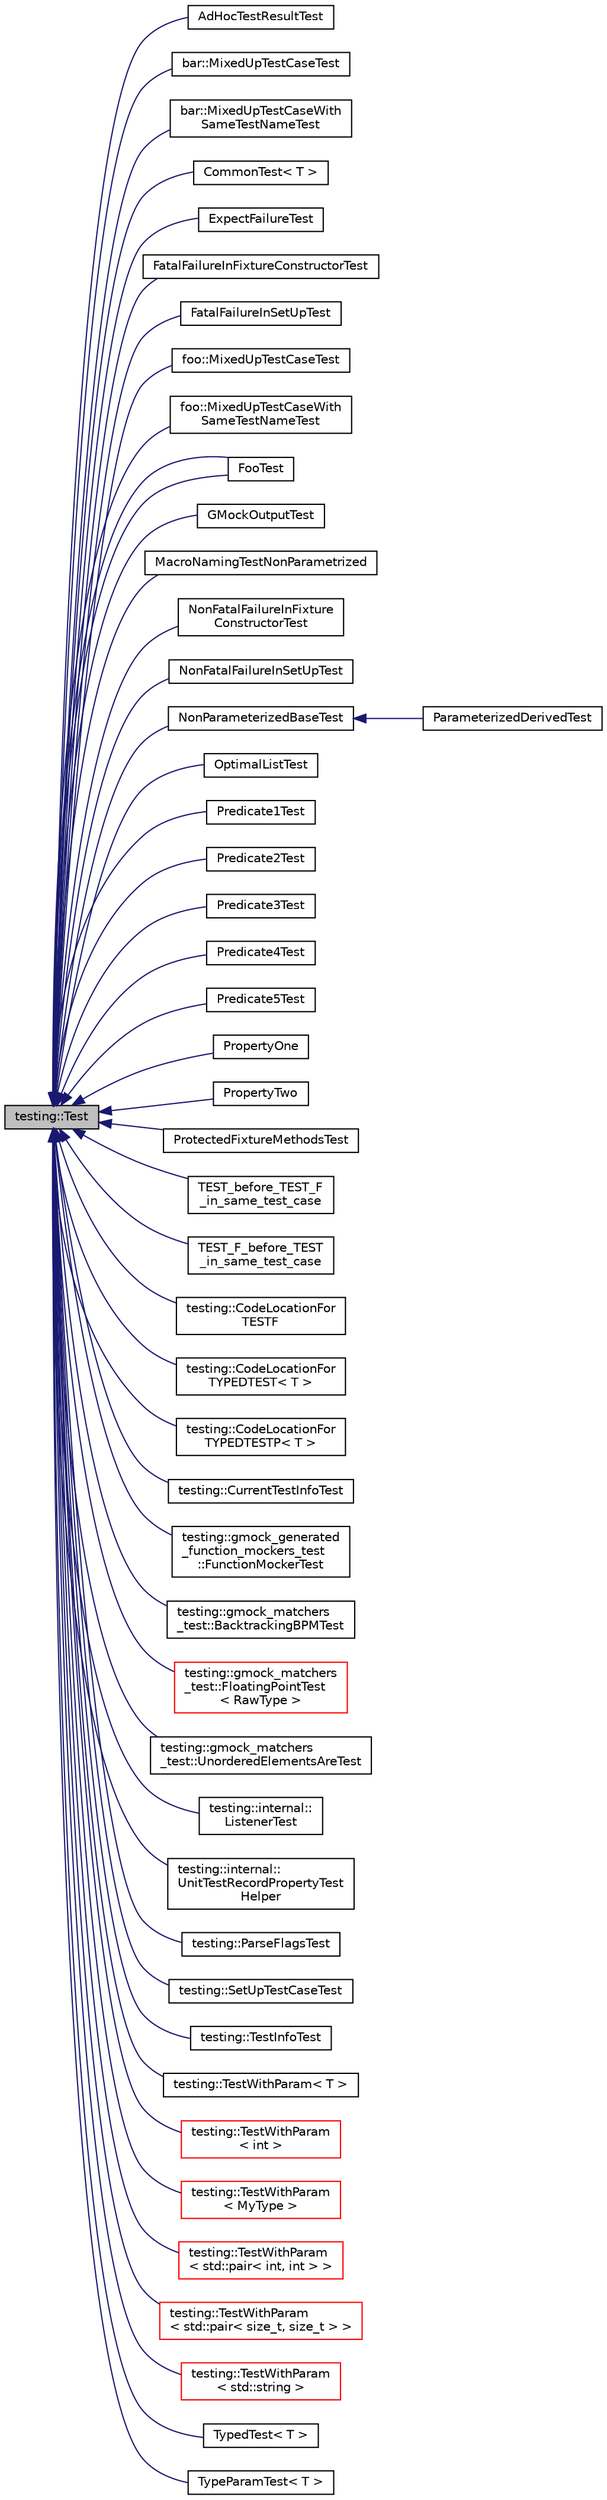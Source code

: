 digraph "testing::Test"
{
  edge [fontname="Helvetica",fontsize="10",labelfontname="Helvetica",labelfontsize="10"];
  node [fontname="Helvetica",fontsize="10",shape=record];
  rankdir="LR";
  Node0 [label="testing::Test",height=0.2,width=0.4,color="black", fillcolor="grey75", style="filled", fontcolor="black"];
  Node0 -> Node1 [dir="back",color="midnightblue",fontsize="10",style="solid"];
  Node1 [label="AdHocTestResultTest",height=0.2,width=0.4,color="black", fillcolor="white", style="filled",URL="$classAdHocTestResultTest.html"];
  Node0 -> Node2 [dir="back",color="midnightblue",fontsize="10",style="solid"];
  Node2 [label="bar::MixedUpTestCaseTest",height=0.2,width=0.4,color="black", fillcolor="white", style="filled",URL="$classbar_1_1MixedUpTestCaseTest.html"];
  Node0 -> Node3 [dir="back",color="midnightblue",fontsize="10",style="solid"];
  Node3 [label="bar::MixedUpTestCaseWith\lSameTestNameTest",height=0.2,width=0.4,color="black", fillcolor="white", style="filled",URL="$classbar_1_1MixedUpTestCaseWithSameTestNameTest.html"];
  Node0 -> Node4 [dir="back",color="midnightblue",fontsize="10",style="solid"];
  Node4 [label="CommonTest\< T \>",height=0.2,width=0.4,color="black", fillcolor="white", style="filled",URL="$classCommonTest.html"];
  Node0 -> Node5 [dir="back",color="midnightblue",fontsize="10",style="solid"];
  Node5 [label="ExpectFailureTest",height=0.2,width=0.4,color="black", fillcolor="white", style="filled",URL="$classExpectFailureTest.html"];
  Node0 -> Node6 [dir="back",color="midnightblue",fontsize="10",style="solid"];
  Node6 [label="FatalFailureInFixtureConstructorTest",height=0.2,width=0.4,color="black", fillcolor="white", style="filled",URL="$classFatalFailureInFixtureConstructorTest.html"];
  Node0 -> Node7 [dir="back",color="midnightblue",fontsize="10",style="solid"];
  Node7 [label="FatalFailureInSetUpTest",height=0.2,width=0.4,color="black", fillcolor="white", style="filled",URL="$classFatalFailureInSetUpTest.html"];
  Node0 -> Node8 [dir="back",color="midnightblue",fontsize="10",style="solid"];
  Node8 [label="foo::MixedUpTestCaseTest",height=0.2,width=0.4,color="black", fillcolor="white", style="filled",URL="$classfoo_1_1MixedUpTestCaseTest.html"];
  Node0 -> Node9 [dir="back",color="midnightblue",fontsize="10",style="solid"];
  Node9 [label="foo::MixedUpTestCaseWith\lSameTestNameTest",height=0.2,width=0.4,color="black", fillcolor="white", style="filled",URL="$classfoo_1_1MixedUpTestCaseWithSameTestNameTest.html"];
  Node0 -> Node10 [dir="back",color="midnightblue",fontsize="10",style="solid"];
  Node10 [label="FooTest",height=0.2,width=0.4,color="black", fillcolor="white", style="filled",URL="$classFooTest.html"];
  Node0 -> Node10 [dir="back",color="midnightblue",fontsize="10",style="solid"];
  Node0 -> Node11 [dir="back",color="midnightblue",fontsize="10",style="solid"];
  Node11 [label="GMockOutputTest",height=0.2,width=0.4,color="black", fillcolor="white", style="filled",URL="$classGMockOutputTest.html"];
  Node0 -> Node12 [dir="back",color="midnightblue",fontsize="10",style="solid"];
  Node12 [label="MacroNamingTestNonParametrized",height=0.2,width=0.4,color="black", fillcolor="white", style="filled",URL="$classMacroNamingTestNonParametrized.html"];
  Node0 -> Node13 [dir="back",color="midnightblue",fontsize="10",style="solid"];
  Node13 [label="NonFatalFailureInFixture\lConstructorTest",height=0.2,width=0.4,color="black", fillcolor="white", style="filled",URL="$classNonFatalFailureInFixtureConstructorTest.html"];
  Node0 -> Node14 [dir="back",color="midnightblue",fontsize="10",style="solid"];
  Node14 [label="NonFatalFailureInSetUpTest",height=0.2,width=0.4,color="black", fillcolor="white", style="filled",URL="$classNonFatalFailureInSetUpTest.html"];
  Node0 -> Node15 [dir="back",color="midnightblue",fontsize="10",style="solid"];
  Node15 [label="NonParameterizedBaseTest",height=0.2,width=0.4,color="black", fillcolor="white", style="filled",URL="$classNonParameterizedBaseTest.html"];
  Node15 -> Node16 [dir="back",color="midnightblue",fontsize="10",style="solid"];
  Node16 [label="ParameterizedDerivedTest",height=0.2,width=0.4,color="black", fillcolor="white", style="filled",URL="$classParameterizedDerivedTest.html"];
  Node0 -> Node17 [dir="back",color="midnightblue",fontsize="10",style="solid"];
  Node17 [label="OptimalListTest",height=0.2,width=0.4,color="black", fillcolor="white", style="filled",URL="$classOptimalListTest.html"];
  Node0 -> Node18 [dir="back",color="midnightblue",fontsize="10",style="solid"];
  Node18 [label="Predicate1Test",height=0.2,width=0.4,color="black", fillcolor="white", style="filled",URL="$classPredicate1Test.html"];
  Node0 -> Node19 [dir="back",color="midnightblue",fontsize="10",style="solid"];
  Node19 [label="Predicate2Test",height=0.2,width=0.4,color="black", fillcolor="white", style="filled",URL="$classPredicate2Test.html"];
  Node0 -> Node20 [dir="back",color="midnightblue",fontsize="10",style="solid"];
  Node20 [label="Predicate3Test",height=0.2,width=0.4,color="black", fillcolor="white", style="filled",URL="$classPredicate3Test.html"];
  Node0 -> Node21 [dir="back",color="midnightblue",fontsize="10",style="solid"];
  Node21 [label="Predicate4Test",height=0.2,width=0.4,color="black", fillcolor="white", style="filled",URL="$classPredicate4Test.html"];
  Node0 -> Node22 [dir="back",color="midnightblue",fontsize="10",style="solid"];
  Node22 [label="Predicate5Test",height=0.2,width=0.4,color="black", fillcolor="white", style="filled",URL="$classPredicate5Test.html"];
  Node0 -> Node23 [dir="back",color="midnightblue",fontsize="10",style="solid"];
  Node23 [label="PropertyOne",height=0.2,width=0.4,color="black", fillcolor="white", style="filled",URL="$classPropertyOne.html"];
  Node0 -> Node24 [dir="back",color="midnightblue",fontsize="10",style="solid"];
  Node24 [label="PropertyTwo",height=0.2,width=0.4,color="black", fillcolor="white", style="filled",URL="$classPropertyTwo.html"];
  Node0 -> Node25 [dir="back",color="midnightblue",fontsize="10",style="solid"];
  Node25 [label="ProtectedFixtureMethodsTest",height=0.2,width=0.4,color="black", fillcolor="white", style="filled",URL="$classProtectedFixtureMethodsTest.html"];
  Node0 -> Node26 [dir="back",color="midnightblue",fontsize="10",style="solid"];
  Node26 [label="TEST_before_TEST_F\l_in_same_test_case",height=0.2,width=0.4,color="black", fillcolor="white", style="filled",URL="$classTEST__before__TEST__F__in__same__test__case.html"];
  Node0 -> Node27 [dir="back",color="midnightblue",fontsize="10",style="solid"];
  Node27 [label="TEST_F_before_TEST\l_in_same_test_case",height=0.2,width=0.4,color="black", fillcolor="white", style="filled",URL="$classTEST__F__before__TEST__in__same__test__case.html"];
  Node0 -> Node28 [dir="back",color="midnightblue",fontsize="10",style="solid"];
  Node28 [label="testing::CodeLocationFor\lTESTF",height=0.2,width=0.4,color="black", fillcolor="white", style="filled",URL="$classtesting_1_1CodeLocationForTESTF.html"];
  Node0 -> Node29 [dir="back",color="midnightblue",fontsize="10",style="solid"];
  Node29 [label="testing::CodeLocationFor\lTYPEDTEST\< T \>",height=0.2,width=0.4,color="black", fillcolor="white", style="filled",URL="$classtesting_1_1CodeLocationForTYPEDTEST.html"];
  Node0 -> Node30 [dir="back",color="midnightblue",fontsize="10",style="solid"];
  Node30 [label="testing::CodeLocationFor\lTYPEDTESTP\< T \>",height=0.2,width=0.4,color="black", fillcolor="white", style="filled",URL="$classtesting_1_1CodeLocationForTYPEDTESTP.html"];
  Node0 -> Node31 [dir="back",color="midnightblue",fontsize="10",style="solid"];
  Node31 [label="testing::CurrentTestInfoTest",height=0.2,width=0.4,color="black", fillcolor="white", style="filled",URL="$classtesting_1_1CurrentTestInfoTest.html"];
  Node0 -> Node32 [dir="back",color="midnightblue",fontsize="10",style="solid"];
  Node32 [label="testing::gmock_generated\l_function_mockers_test\l::FunctionMockerTest",height=0.2,width=0.4,color="black", fillcolor="white", style="filled",URL="$classtesting_1_1gmock__generated__function__mockers__test_1_1FunctionMockerTest.html"];
  Node0 -> Node33 [dir="back",color="midnightblue",fontsize="10",style="solid"];
  Node33 [label="testing::gmock_matchers\l_test::BacktrackingBPMTest",height=0.2,width=0.4,color="black", fillcolor="white", style="filled",URL="$classtesting_1_1gmock__matchers__test_1_1BacktrackingBPMTest.html"];
  Node0 -> Node34 [dir="back",color="midnightblue",fontsize="10",style="solid"];
  Node34 [label="testing::gmock_matchers\l_test::FloatingPointTest\l\< RawType \>",height=0.2,width=0.4,color="red", fillcolor="white", style="filled",URL="$classtesting_1_1gmock__matchers__test_1_1FloatingPointTest.html"];
  Node0 -> Node36 [dir="back",color="midnightblue",fontsize="10",style="solid"];
  Node36 [label="testing::gmock_matchers\l_test::UnorderedElementsAreTest",height=0.2,width=0.4,color="black", fillcolor="white", style="filled",URL="$classtesting_1_1gmock__matchers__test_1_1UnorderedElementsAreTest.html"];
  Node0 -> Node37 [dir="back",color="midnightblue",fontsize="10",style="solid"];
  Node37 [label="testing::internal::\lListenerTest",height=0.2,width=0.4,color="black", fillcolor="white", style="filled",URL="$classtesting_1_1internal_1_1ListenerTest.html"];
  Node0 -> Node38 [dir="back",color="midnightblue",fontsize="10",style="solid"];
  Node38 [label="testing::internal::\lUnitTestRecordPropertyTest\lHelper",height=0.2,width=0.4,color="black", fillcolor="white", style="filled",URL="$classtesting_1_1internal_1_1UnitTestRecordPropertyTestHelper.html"];
  Node0 -> Node39 [dir="back",color="midnightblue",fontsize="10",style="solid"];
  Node39 [label="testing::ParseFlagsTest",height=0.2,width=0.4,color="black", fillcolor="white", style="filled",URL="$classtesting_1_1ParseFlagsTest.html"];
  Node0 -> Node40 [dir="back",color="midnightblue",fontsize="10",style="solid"];
  Node40 [label="testing::SetUpTestCaseTest",height=0.2,width=0.4,color="black", fillcolor="white", style="filled",URL="$classtesting_1_1SetUpTestCaseTest.html"];
  Node0 -> Node41 [dir="back",color="midnightblue",fontsize="10",style="solid"];
  Node41 [label="testing::TestInfoTest",height=0.2,width=0.4,color="black", fillcolor="white", style="filled",URL="$classtesting_1_1TestInfoTest.html"];
  Node0 -> Node42 [dir="back",color="midnightblue",fontsize="10",style="solid"];
  Node42 [label="testing::TestWithParam\< T \>",height=0.2,width=0.4,color="black", fillcolor="white", style="filled",URL="$classtesting_1_1TestWithParam.html"];
  Node0 -> Node43 [dir="back",color="midnightblue",fontsize="10",style="solid"];
  Node43 [label="testing::TestWithParam\l\< int \>",height=0.2,width=0.4,color="red", fillcolor="white", style="filled",URL="$classtesting_1_1TestWithParam.html"];
  Node0 -> Node61 [dir="back",color="midnightblue",fontsize="10",style="solid"];
  Node61 [label="testing::TestWithParam\l\< MyType \>",height=0.2,width=0.4,color="red", fillcolor="white", style="filled",URL="$classtesting_1_1TestWithParam.html"];
  Node0 -> Node62 [dir="back",color="midnightblue",fontsize="10",style="solid"];
  Node62 [label="testing::TestWithParam\l\< std::pair\< int, int \> \>",height=0.2,width=0.4,color="red", fillcolor="white", style="filled",URL="$classtesting_1_1TestWithParam.html"];
  Node0 -> Node64 [dir="back",color="midnightblue",fontsize="10",style="solid"];
  Node64 [label="testing::TestWithParam\l\< std::pair\< size_t, size_t \> \>",height=0.2,width=0.4,color="red", fillcolor="white", style="filled",URL="$classtesting_1_1TestWithParam.html"];
  Node0 -> Node66 [dir="back",color="midnightblue",fontsize="10",style="solid"];
  Node66 [label="testing::TestWithParam\l\< std::string \>",height=0.2,width=0.4,color="red", fillcolor="white", style="filled",URL="$classtesting_1_1TestWithParam.html"];
  Node0 -> Node69 [dir="back",color="midnightblue",fontsize="10",style="solid"];
  Node69 [label="TypedTest\< T \>",height=0.2,width=0.4,color="black", fillcolor="white", style="filled",URL="$classTypedTest.html"];
  Node0 -> Node70 [dir="back",color="midnightblue",fontsize="10",style="solid"];
  Node70 [label="TypeParamTest\< T \>",height=0.2,width=0.4,color="black", fillcolor="white", style="filled",URL="$classTypeParamTest.html"];
}
